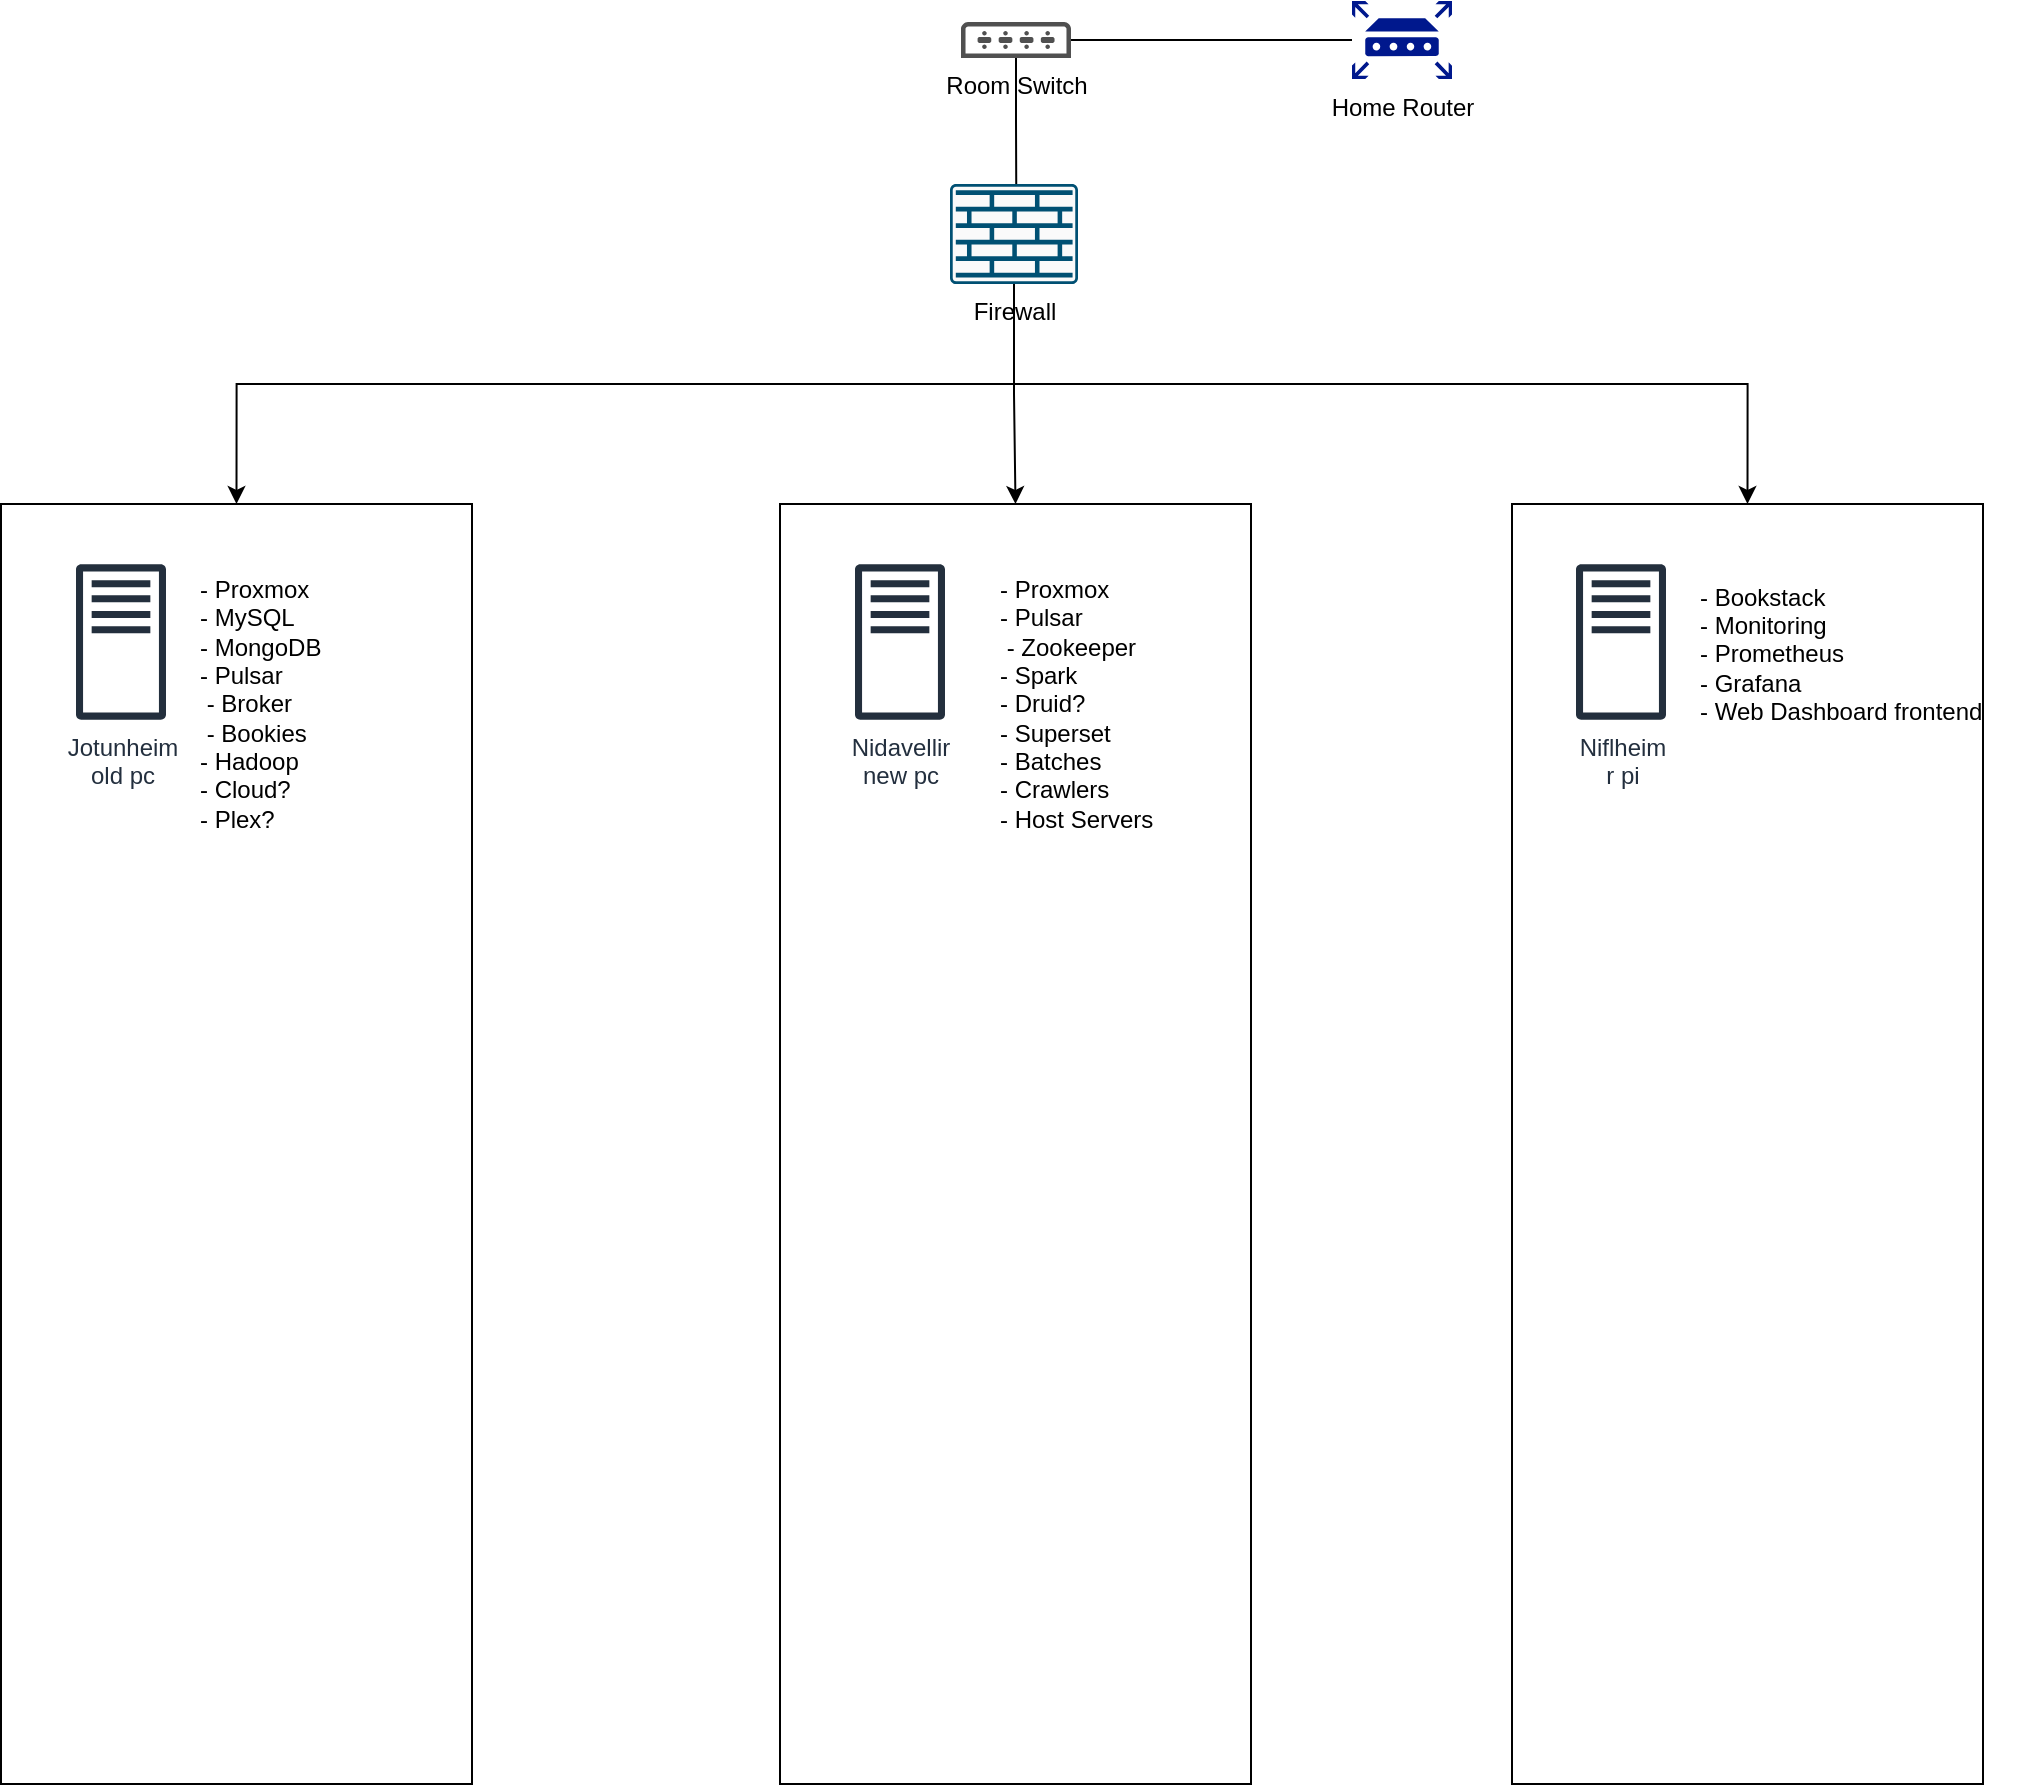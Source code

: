 <mxfile version="21.1.2" type="device">
  <diagram id="Epos6ljTCpA-LMEy5TUw" name="Page-1">
    <mxGraphModel dx="1112" dy="868" grid="1" gridSize="10" guides="1" tooltips="1" connect="1" arrows="1" fold="1" page="1" pageScale="1" pageWidth="827" pageHeight="1169" math="0" shadow="0">
      <root>
        <mxCell id="0" />
        <mxCell id="1" parent="0" />
        <mxCell id="Rp1BgPSZoUE1h_AgtUlV-14" value="" style="rounded=0;whiteSpace=wrap;html=1;" parent="1" vertex="1">
          <mxGeometry x="840" y="320" width="235.5" height="640" as="geometry" />
        </mxCell>
        <mxCell id="Rp1BgPSZoUE1h_AgtUlV-13" value="" style="rounded=0;whiteSpace=wrap;html=1;" parent="1" vertex="1">
          <mxGeometry x="474" y="320" width="235.5" height="640" as="geometry" />
        </mxCell>
        <mxCell id="Rp1BgPSZoUE1h_AgtUlV-12" value="" style="rounded=0;whiteSpace=wrap;html=1;" parent="1" vertex="1">
          <mxGeometry x="84.5" y="320" width="235.5" height="640" as="geometry" />
        </mxCell>
        <mxCell id="Rp1BgPSZoUE1h_AgtUlV-10" style="edgeStyle=orthogonalEdgeStyle;rounded=0;orthogonalLoop=1;jettySize=auto;html=1;endArrow=none;endFill=0;" parent="1" source="Rp1BgPSZoUE1h_AgtUlV-1" target="Rp1BgPSZoUE1h_AgtUlV-2" edge="1">
          <mxGeometry relative="1" as="geometry" />
        </mxCell>
        <mxCell id="Rp1BgPSZoUE1h_AgtUlV-1" value="Home Router" style="sketch=0;aspect=fixed;pointerEvents=1;shadow=0;dashed=0;html=1;strokeColor=none;labelPosition=center;verticalLabelPosition=bottom;verticalAlign=top;align=center;fillColor=#00188D;shape=mxgraph.mscae.enterprise.router" parent="1" vertex="1">
          <mxGeometry x="760" y="68.5" width="50" height="39" as="geometry" />
        </mxCell>
        <mxCell id="Rp1BgPSZoUE1h_AgtUlV-11" style="edgeStyle=orthogonalEdgeStyle;rounded=0;orthogonalLoop=1;jettySize=auto;html=1;entryX=0.518;entryY=0.168;entryDx=0;entryDy=0;entryPerimeter=0;endArrow=none;endFill=0;" parent="1" source="Rp1BgPSZoUE1h_AgtUlV-2" target="Rp1BgPSZoUE1h_AgtUlV-3" edge="1">
          <mxGeometry relative="1" as="geometry" />
        </mxCell>
        <mxCell id="Rp1BgPSZoUE1h_AgtUlV-2" value="Room Switch" style="sketch=0;pointerEvents=1;shadow=0;dashed=0;html=1;strokeColor=none;fillColor=#505050;labelPosition=center;verticalLabelPosition=bottom;verticalAlign=top;outlineConnect=0;align=center;shape=mxgraph.office.devices.switch;" parent="1" vertex="1">
          <mxGeometry x="564.5" y="79" width="55" height="18" as="geometry" />
        </mxCell>
        <mxCell id="Rp1BgPSZoUE1h_AgtUlV-17" style="edgeStyle=orthogonalEdgeStyle;rounded=0;orthogonalLoop=1;jettySize=auto;html=1;entryX=0.5;entryY=0;entryDx=0;entryDy=0;" parent="1" source="Rp1BgPSZoUE1h_AgtUlV-3" target="Rp1BgPSZoUE1h_AgtUlV-12" edge="1">
          <mxGeometry relative="1" as="geometry">
            <Array as="points">
              <mxPoint x="591" y="260" />
              <mxPoint x="202" y="260" />
            </Array>
          </mxGeometry>
        </mxCell>
        <mxCell id="Rp1BgPSZoUE1h_AgtUlV-18" style="edgeStyle=orthogonalEdgeStyle;rounded=0;orthogonalLoop=1;jettySize=auto;html=1;entryX=0.5;entryY=0;entryDx=0;entryDy=0;" parent="1" source="Rp1BgPSZoUE1h_AgtUlV-3" target="Rp1BgPSZoUE1h_AgtUlV-14" edge="1">
          <mxGeometry relative="1" as="geometry">
            <Array as="points">
              <mxPoint x="591" y="260" />
              <mxPoint x="958" y="260" />
            </Array>
          </mxGeometry>
        </mxCell>
        <mxCell id="Rp1BgPSZoUE1h_AgtUlV-19" style="edgeStyle=orthogonalEdgeStyle;rounded=0;orthogonalLoop=1;jettySize=auto;html=1;entryX=0.5;entryY=0;entryDx=0;entryDy=0;" parent="1" source="Rp1BgPSZoUE1h_AgtUlV-3" target="Rp1BgPSZoUE1h_AgtUlV-13" edge="1">
          <mxGeometry relative="1" as="geometry" />
        </mxCell>
        <mxCell id="Rp1BgPSZoUE1h_AgtUlV-3" value="Firewall" style="sketch=0;points=[[0.015,0.015,0],[0.985,0.015,0],[0.985,0.985,0],[0.015,0.985,0],[0.25,0,0],[0.5,0,0],[0.75,0,0],[1,0.25,0],[1,0.5,0],[1,0.75,0],[0.75,1,0],[0.5,1,0],[0.25,1,0],[0,0.75,0],[0,0.5,0],[0,0.25,0]];verticalLabelPosition=bottom;html=1;verticalAlign=top;aspect=fixed;align=center;pointerEvents=1;shape=mxgraph.cisco19.rect;prIcon=firewall;fillColor=#FAFAFA;strokeColor=#005073;" parent="1" vertex="1">
          <mxGeometry x="559" y="160" width="64" height="50" as="geometry" />
        </mxCell>
        <mxCell id="Rp1BgPSZoUE1h_AgtUlV-4" value="Nidavellir&lt;br&gt;new pc" style="sketch=0;outlineConnect=0;fontColor=#232F3E;gradientColor=none;fillColor=#232F3D;strokeColor=none;dashed=0;verticalLabelPosition=bottom;verticalAlign=top;align=center;html=1;fontSize=12;fontStyle=0;aspect=fixed;pointerEvents=1;shape=mxgraph.aws4.traditional_server;" parent="1" vertex="1">
          <mxGeometry x="511.5" y="350" width="45" height="78" as="geometry" />
        </mxCell>
        <mxCell id="Rp1BgPSZoUE1h_AgtUlV-5" value="Jotunheim&lt;br&gt;old pc" style="sketch=0;outlineConnect=0;fontColor=#232F3E;gradientColor=none;fillColor=#232F3D;strokeColor=none;dashed=0;verticalLabelPosition=bottom;verticalAlign=top;align=center;html=1;fontSize=12;fontStyle=0;aspect=fixed;pointerEvents=1;shape=mxgraph.aws4.traditional_server;" parent="1" vertex="1">
          <mxGeometry x="122" y="350" width="45" height="78" as="geometry" />
        </mxCell>
        <mxCell id="Rp1BgPSZoUE1h_AgtUlV-6" value="Niflheim&lt;br&gt;r pi" style="sketch=0;outlineConnect=0;fontColor=#232F3E;gradientColor=none;fillColor=#232F3D;strokeColor=none;dashed=0;verticalLabelPosition=bottom;verticalAlign=top;align=center;html=1;fontSize=12;fontStyle=0;aspect=fixed;pointerEvents=1;shape=mxgraph.aws4.traditional_server;" parent="1" vertex="1">
          <mxGeometry x="872" y="350" width="45" height="78" as="geometry" />
        </mxCell>
        <mxCell id="Rp1BgPSZoUE1h_AgtUlV-7" value="- Bookstack&lt;br style=&quot;border-color: var(--border-color);&quot;&gt;- Monitoring&lt;br style=&quot;border-color: var(--border-color);&quot;&gt; - Prometheus&lt;br style=&quot;border-color: var(--border-color);&quot;&gt;&lt;span style=&quot;border-color: var(--border-color);&quot;&gt; &lt;/span&gt;- Grafana&lt;br style=&quot;border-color: var(--border-color);&quot;&gt;- Web Dashboard frontend" style="text;html=1;align=left;verticalAlign=middle;resizable=0;points=[];autosize=1;strokeColor=none;fillColor=none;" parent="1" vertex="1">
          <mxGeometry x="932" y="350" width="160" height="90" as="geometry" />
        </mxCell>
        <mxCell id="Rp1BgPSZoUE1h_AgtUlV-8" value="- Proxmox&lt;br&gt;- MySQL&lt;br&gt;- MongoDB&lt;br&gt;- Pulsar&lt;br&gt;&lt;span style=&quot;white-space: pre;&quot;&gt; &lt;/span&gt;- Broker&lt;br&gt;&lt;span style=&quot;white-space: pre;&quot;&gt; &lt;/span&gt;- Bookies&lt;br&gt;- Hadoop&lt;br&gt;- Cloud?&lt;br&gt;- Plex?" style="text;html=1;align=left;verticalAlign=middle;resizable=0;points=[];autosize=1;strokeColor=none;fillColor=none;" parent="1" vertex="1">
          <mxGeometry x="182" y="350" width="100" height="140" as="geometry" />
        </mxCell>
        <mxCell id="Rp1BgPSZoUE1h_AgtUlV-9" value="- Proxmox&lt;br&gt;- Pulsar&lt;br&gt;&lt;span style=&quot;white-space: pre;&quot;&gt; &lt;/span&gt;- Zookeeper&lt;br&gt;- Spark&lt;br&gt;- Druid?&lt;br&gt;- Superset&lt;br&gt;- Batches&lt;br&gt;- Crawlers&lt;br&gt;- Host Servers" style="text;html=1;align=left;verticalAlign=middle;resizable=0;points=[];autosize=1;strokeColor=none;fillColor=none;" parent="1" vertex="1">
          <mxGeometry x="582" y="350" width="110" height="140" as="geometry" />
        </mxCell>
      </root>
    </mxGraphModel>
  </diagram>
</mxfile>
